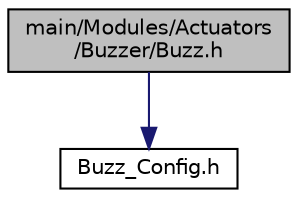 digraph "main/Modules/Actuators/Buzzer/Buzz.h"
{
 // LATEX_PDF_SIZE
  edge [fontname="Helvetica",fontsize="10",labelfontname="Helvetica",labelfontsize="10"];
  node [fontname="Helvetica",fontsize="10",shape=record];
  Node1 [label="main/Modules/Actuators\l/Buzzer/Buzz.h",height=0.2,width=0.4,color="black", fillcolor="grey75", style="filled", fontcolor="black",tooltip=" "];
  Node1 -> Node2 [color="midnightblue",fontsize="10",style="solid"];
  Node2 [label="Buzz_Config.h",height=0.2,width=0.4,color="black", fillcolor="white", style="filled",URL="$_buzz___config_8h.html",tooltip=" "];
}
